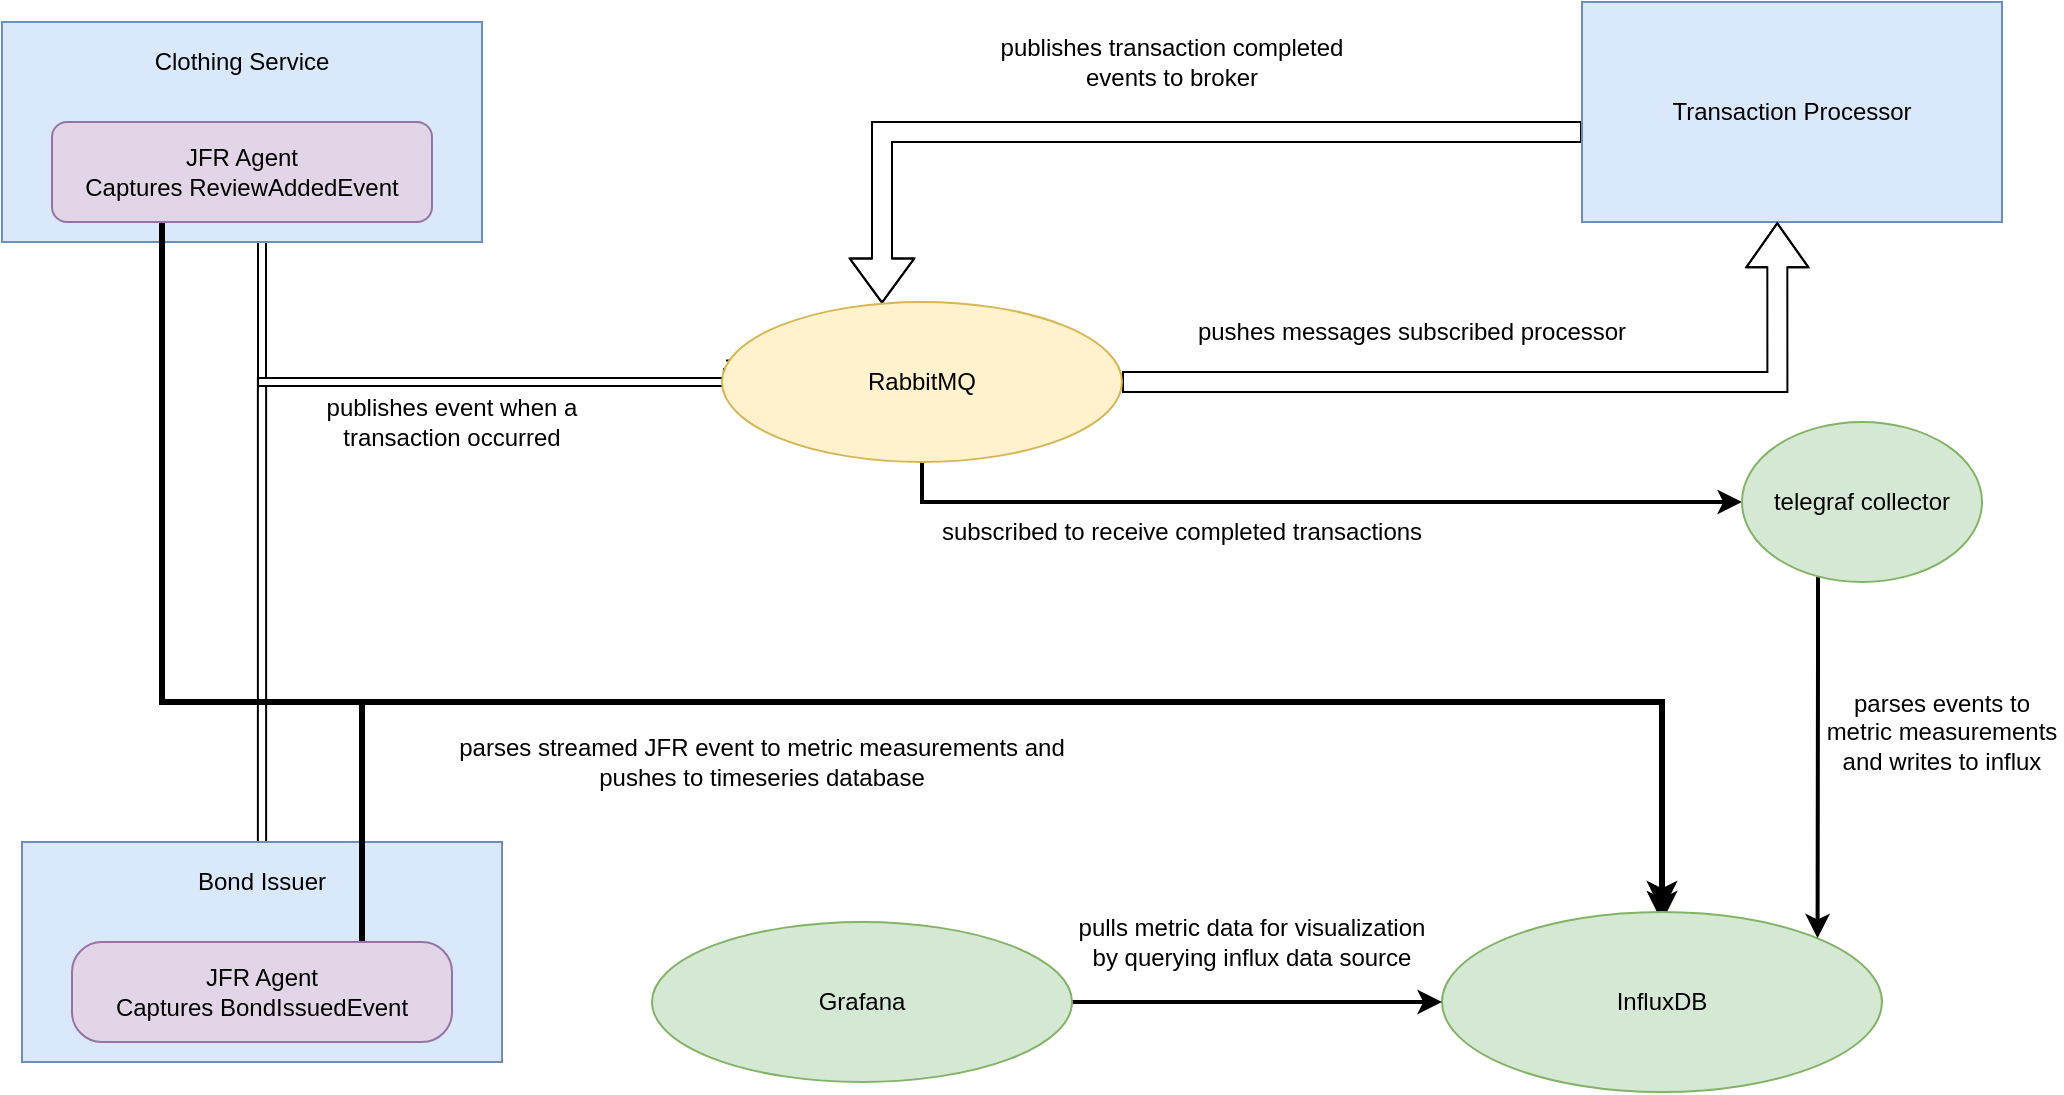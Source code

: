 <mxfile version="15.2.7" type="device"><diagram id="dmIUhJ5SqInnJm9YWMJC" name="Page-1"><mxGraphModel dx="1038" dy="547" grid="1" gridSize="10" guides="1" tooltips="1" connect="1" arrows="1" fold="1" page="1" pageScale="1" pageWidth="850" pageHeight="1100" math="0" shadow="0"><root><mxCell id="0"/><mxCell id="1" parent="0"/><mxCell id="EZZU-7-mDh_tKSpL9DvT-24" style="edgeStyle=orthogonalEdgeStyle;shape=link;rounded=0;orthogonalLoop=1;jettySize=auto;html=1;strokeWidth=1;" edge="1" parent="1" source="EZZU-7-mDh_tKSpL9DvT-1" target="EZZU-7-mDh_tKSpL9DvT-23"><mxGeometry relative="1" as="geometry"><mxPoint x="160" y="210" as="targetPoint"/><Array as="points"><mxPoint x="150" y="200"/></Array></mxGeometry></mxCell><mxCell id="EZZU-7-mDh_tKSpL9DvT-1" value="&lt;div&gt;&lt;br&gt;&lt;/div&gt;" style="rounded=0;whiteSpace=wrap;html=1;fillColor=#dae8fc;strokeColor=#6c8ebf;align=center;" vertex="1" parent="1"><mxGeometry x="20" y="20" width="240" height="110" as="geometry"/></mxCell><mxCell id="EZZU-7-mDh_tKSpL9DvT-22" style="edgeStyle=orthogonalEdgeStyle;rounded=0;orthogonalLoop=1;jettySize=auto;html=1;strokeWidth=1;shape=link;width=4.118;entryX=0.01;entryY=0.391;entryDx=0;entryDy=0;entryPerimeter=0;" edge="1" parent="1" source="EZZU-7-mDh_tKSpL9DvT-2" target="EZZU-7-mDh_tKSpL9DvT-23"><mxGeometry relative="1" as="geometry"><mxPoint x="370" y="180" as="targetPoint"/><Array as="points"><mxPoint x="150" y="200"/><mxPoint x="383" y="200"/></Array></mxGeometry></mxCell><mxCell id="EZZU-7-mDh_tKSpL9DvT-2" value="&lt;p style=&quot;line-height: 120%&quot;&gt;&lt;br&gt;&lt;/p&gt;" style="rounded=0;whiteSpace=wrap;html=1;fillColor=#dae8fc;strokeColor=#6c8ebf;" vertex="1" parent="1"><mxGeometry x="30" y="430" width="240" height="110" as="geometry"/></mxCell><mxCell id="EZZU-7-mDh_tKSpL9DvT-28" style="edgeStyle=orthogonalEdgeStyle;shape=flexArrow;rounded=0;orthogonalLoop=1;jettySize=auto;html=1;strokeWidth=1;endWidth=21.176;endSize=7;" edge="1" parent="1" source="EZZU-7-mDh_tKSpL9DvT-3" target="EZZU-7-mDh_tKSpL9DvT-23"><mxGeometry relative="1" as="geometry"><Array as="points"><mxPoint x="460" y="75"/></Array></mxGeometry></mxCell><mxCell id="EZZU-7-mDh_tKSpL9DvT-3" value="Transaction Processor" style="rounded=0;whiteSpace=wrap;html=1;fillColor=#dae8fc;strokeColor=#6c8ebf;" vertex="1" parent="1"><mxGeometry x="810" y="10" width="210" height="110" as="geometry"/></mxCell><mxCell id="EZZU-7-mDh_tKSpL9DvT-17" style="edgeStyle=orthogonalEdgeStyle;rounded=0;orthogonalLoop=1;jettySize=auto;html=1;strokeWidth=3;entryX=0.5;entryY=0;entryDx=0;entryDy=0;" edge="1" parent="1" source="EZZU-7-mDh_tKSpL9DvT-5" target="EZZU-7-mDh_tKSpL9DvT-11"><mxGeometry relative="1" as="geometry"><mxPoint x="850" y="460" as="targetPoint"/><Array as="points"><mxPoint x="100" y="360"/><mxPoint x="850" y="360"/></Array></mxGeometry></mxCell><mxCell id="EZZU-7-mDh_tKSpL9DvT-5" value="JFR Agent&lt;br&gt;Captures ReviewAddedEvent" style="rounded=1;whiteSpace=wrap;html=1;fillColor=#e1d5e7;strokeColor=#9673a6;" vertex="1" parent="1"><mxGeometry x="45" y="70" width="190" height="50" as="geometry"/></mxCell><mxCell id="EZZU-7-mDh_tKSpL9DvT-20" style="edgeStyle=orthogonalEdgeStyle;rounded=0;orthogonalLoop=1;jettySize=auto;html=1;strokeWidth=3;" edge="1" parent="1" source="EZZU-7-mDh_tKSpL9DvT-6"><mxGeometry relative="1" as="geometry"><mxPoint x="850" y="470" as="targetPoint"/><Array as="points"><mxPoint x="200" y="360"/><mxPoint x="850" y="360"/></Array></mxGeometry></mxCell><mxCell id="EZZU-7-mDh_tKSpL9DvT-6" value="JFR Agent&lt;br&gt;Captures BondIssuedEvent" style="rounded=1;whiteSpace=wrap;html=1;fillColor=#e1d5e7;strokeColor=#9673a6;arcSize=30;" vertex="1" parent="1"><mxGeometry x="55" y="480" width="190" height="50" as="geometry"/></mxCell><mxCell id="EZZU-7-mDh_tKSpL9DvT-8" value="Clothing Service" style="text;html=1;strokeColor=none;fillColor=none;align=center;verticalAlign=middle;whiteSpace=wrap;rounded=0;" vertex="1" parent="1"><mxGeometry x="75" y="30" width="130" height="20" as="geometry"/></mxCell><mxCell id="EZZU-7-mDh_tKSpL9DvT-9" value="Bond Issuer" style="text;html=1;strokeColor=none;fillColor=none;align=center;verticalAlign=middle;whiteSpace=wrap;rounded=0;" vertex="1" parent="1"><mxGeometry x="85" y="440" width="130" height="20" as="geometry"/></mxCell><mxCell id="EZZU-7-mDh_tKSpL9DvT-11" value="InfluxDB" style="ellipse;whiteSpace=wrap;html=1;fillColor=#d5e8d4;strokeColor=#82b366;" vertex="1" parent="1"><mxGeometry x="740" y="465" width="220" height="90" as="geometry"/></mxCell><mxCell id="EZZU-7-mDh_tKSpL9DvT-30" style="edgeStyle=orthogonalEdgeStyle;rounded=0;orthogonalLoop=1;jettySize=auto;html=1;entryX=0;entryY=0.5;entryDx=0;entryDy=0;strokeWidth=2;" edge="1" parent="1" source="EZZU-7-mDh_tKSpL9DvT-12" target="EZZU-7-mDh_tKSpL9DvT-11"><mxGeometry relative="1" as="geometry"/></mxCell><mxCell id="EZZU-7-mDh_tKSpL9DvT-12" value="Grafana" style="ellipse;whiteSpace=wrap;html=1;fillColor=#d5e8d4;strokeColor=#82b366;" vertex="1" parent="1"><mxGeometry x="345" y="470" width="210" height="80" as="geometry"/></mxCell><mxCell id="EZZU-7-mDh_tKSpL9DvT-13" style="edgeStyle=orthogonalEdgeStyle;rounded=0;orthogonalLoop=1;jettySize=auto;html=1;exitX=0.5;exitY=1;exitDx=0;exitDy=0;" edge="1" parent="1" source="EZZU-7-mDh_tKSpL9DvT-9" target="EZZU-7-mDh_tKSpL9DvT-9"><mxGeometry relative="1" as="geometry"/></mxCell><mxCell id="EZZU-7-mDh_tKSpL9DvT-15" value="pulls metric data for visualization by querying influx data source&lt;br&gt;" style="text;html=1;strokeColor=none;fillColor=none;align=center;verticalAlign=middle;whiteSpace=wrap;rounded=0;" vertex="1" parent="1"><mxGeometry x="550" y="470" width="190" height="20" as="geometry"/></mxCell><mxCell id="EZZU-7-mDh_tKSpL9DvT-18" value="parses streamed JFR event to metric measurements and pushes to timeseries database" style="text;html=1;strokeColor=none;fillColor=none;align=center;verticalAlign=middle;whiteSpace=wrap;rounded=0;" vertex="1" parent="1"><mxGeometry x="245" y="370" width="310" height="40" as="geometry"/></mxCell><mxCell id="EZZU-7-mDh_tKSpL9DvT-19" style="edgeStyle=orthogonalEdgeStyle;rounded=0;orthogonalLoop=1;jettySize=auto;html=1;exitX=0.5;exitY=1;exitDx=0;exitDy=0;strokeWidth=3;" edge="1" parent="1" source="EZZU-7-mDh_tKSpL9DvT-15" target="EZZU-7-mDh_tKSpL9DvT-15"><mxGeometry relative="1" as="geometry"/></mxCell><mxCell id="EZZU-7-mDh_tKSpL9DvT-29" style="edgeStyle=orthogonalEdgeStyle;shape=flexArrow;rounded=0;orthogonalLoop=1;jettySize=auto;html=1;entryX=0.465;entryY=1.001;entryDx=0;entryDy=0;entryPerimeter=0;endSize=7;strokeWidth=1;" edge="1" parent="1" source="EZZU-7-mDh_tKSpL9DvT-23" target="EZZU-7-mDh_tKSpL9DvT-3"><mxGeometry relative="1" as="geometry"/></mxCell><mxCell id="EZZU-7-mDh_tKSpL9DvT-33" style="edgeStyle=orthogonalEdgeStyle;rounded=0;orthogonalLoop=1;jettySize=auto;html=1;strokeWidth=2;entryX=0;entryY=0.5;entryDx=0;entryDy=0;exitX=0.5;exitY=1;exitDx=0;exitDy=0;" edge="1" parent="1" source="EZZU-7-mDh_tKSpL9DvT-23" target="EZZU-7-mDh_tKSpL9DvT-34"><mxGeometry relative="1" as="geometry"><mxPoint x="1000" y="450" as="targetPoint"/><Array as="points"><mxPoint x="480" y="260"/></Array></mxGeometry></mxCell><mxCell id="EZZU-7-mDh_tKSpL9DvT-23" value="RabbitMQ" style="ellipse;whiteSpace=wrap;html=1;fillColor=#fff2cc;strokeColor=#d6b656;" vertex="1" parent="1"><mxGeometry x="380" y="160" width="200" height="80" as="geometry"/></mxCell><mxCell id="EZZU-7-mDh_tKSpL9DvT-25" value="publishes event when a transaction occurred" style="text;html=1;strokeColor=none;fillColor=none;align=center;verticalAlign=middle;whiteSpace=wrap;rounded=0;" vertex="1" parent="1"><mxGeometry x="160" y="200" width="170" height="40" as="geometry"/></mxCell><mxCell id="EZZU-7-mDh_tKSpL9DvT-31" value="pushes messages&amp;nbsp;subscribed processor" style="text;html=1;strokeColor=none;fillColor=none;align=center;verticalAlign=middle;whiteSpace=wrap;rounded=0;" vertex="1" parent="1"><mxGeometry x="610" y="160" width="230" height="30" as="geometry"/></mxCell><mxCell id="EZZU-7-mDh_tKSpL9DvT-32" value="publishes transaction completed&lt;br&gt;events to broker" style="text;html=1;strokeColor=none;fillColor=none;align=center;verticalAlign=middle;whiteSpace=wrap;rounded=0;" vertex="1" parent="1"><mxGeometry x="510" y="20" width="190" height="40" as="geometry"/></mxCell><mxCell id="EZZU-7-mDh_tKSpL9DvT-36" style="edgeStyle=orthogonalEdgeStyle;rounded=0;orthogonalLoop=1;jettySize=auto;html=1;entryX=1;entryY=0;entryDx=0;entryDy=0;strokeWidth=2;" edge="1" parent="1" source="EZZU-7-mDh_tKSpL9DvT-34" target="EZZU-7-mDh_tKSpL9DvT-11"><mxGeometry relative="1" as="geometry"><Array as="points"><mxPoint x="928" y="340"/><mxPoint x="928" y="340"/></Array></mxGeometry></mxCell><mxCell id="EZZU-7-mDh_tKSpL9DvT-34" value="telegraf collector" style="ellipse;whiteSpace=wrap;html=1;fillColor=#d5e8d4;strokeColor=#82b366;" vertex="1" parent="1"><mxGeometry x="890" y="220" width="120" height="80" as="geometry"/></mxCell><mxCell id="EZZU-7-mDh_tKSpL9DvT-35" value="subscribed to receive completed transactions" style="text;html=1;strokeColor=none;fillColor=none;align=center;verticalAlign=middle;whiteSpace=wrap;rounded=0;" vertex="1" parent="1"><mxGeometry x="480" y="260" width="260" height="30" as="geometry"/></mxCell><mxCell id="EZZU-7-mDh_tKSpL9DvT-37" value="parses events to metric measurements and writes to influx" style="text;html=1;strokeColor=none;fillColor=none;align=center;verticalAlign=middle;whiteSpace=wrap;rounded=0;" vertex="1" parent="1"><mxGeometry x="930" y="310" width="120" height="130" as="geometry"/></mxCell></root></mxGraphModel></diagram></mxfile>